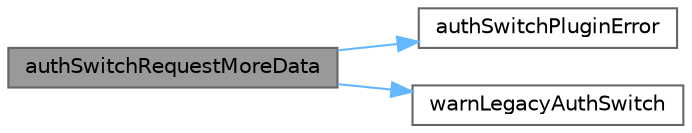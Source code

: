 digraph "authSwitchRequestMoreData"
{
 // INTERACTIVE_SVG=YES
 // LATEX_PDF_SIZE
  bgcolor="transparent";
  edge [fontname=Helvetica,fontsize=10,labelfontname=Helvetica,labelfontsize=10];
  node [fontname=Helvetica,fontsize=10,shape=box,height=0.2,width=0.4];
  rankdir="LR";
  Node1 [id="Node000001",label="authSwitchRequestMoreData",height=0.2,width=0.4,color="gray40", fillcolor="grey60", style="filled", fontcolor="black",tooltip=" "];
  Node1 -> Node2 [id="edge3_Node000001_Node000002",color="steelblue1",style="solid",tooltip=" "];
  Node2 [id="Node000002",label="authSwitchPluginError",height=0.2,width=0.4,color="grey40", fillcolor="white", style="filled",URL="$d2/dc8/a00242_abbca6d53d54dab2b5df74b2ee2b51af7.html#abbca6d53d54dab2b5df74b2ee2b51af7",tooltip=" "];
  Node1 -> Node3 [id="edge4_Node000001_Node000003",color="steelblue1",style="solid",tooltip=" "];
  Node3 [id="Node000003",label="warnLegacyAuthSwitch",height=0.2,width=0.4,color="grey40", fillcolor="white", style="filled",URL="$d2/dc8/a00242_af2282c4650a0bf5fad9e909ddbb36890.html#af2282c4650a0bf5fad9e909ddbb36890",tooltip=" "];
}
